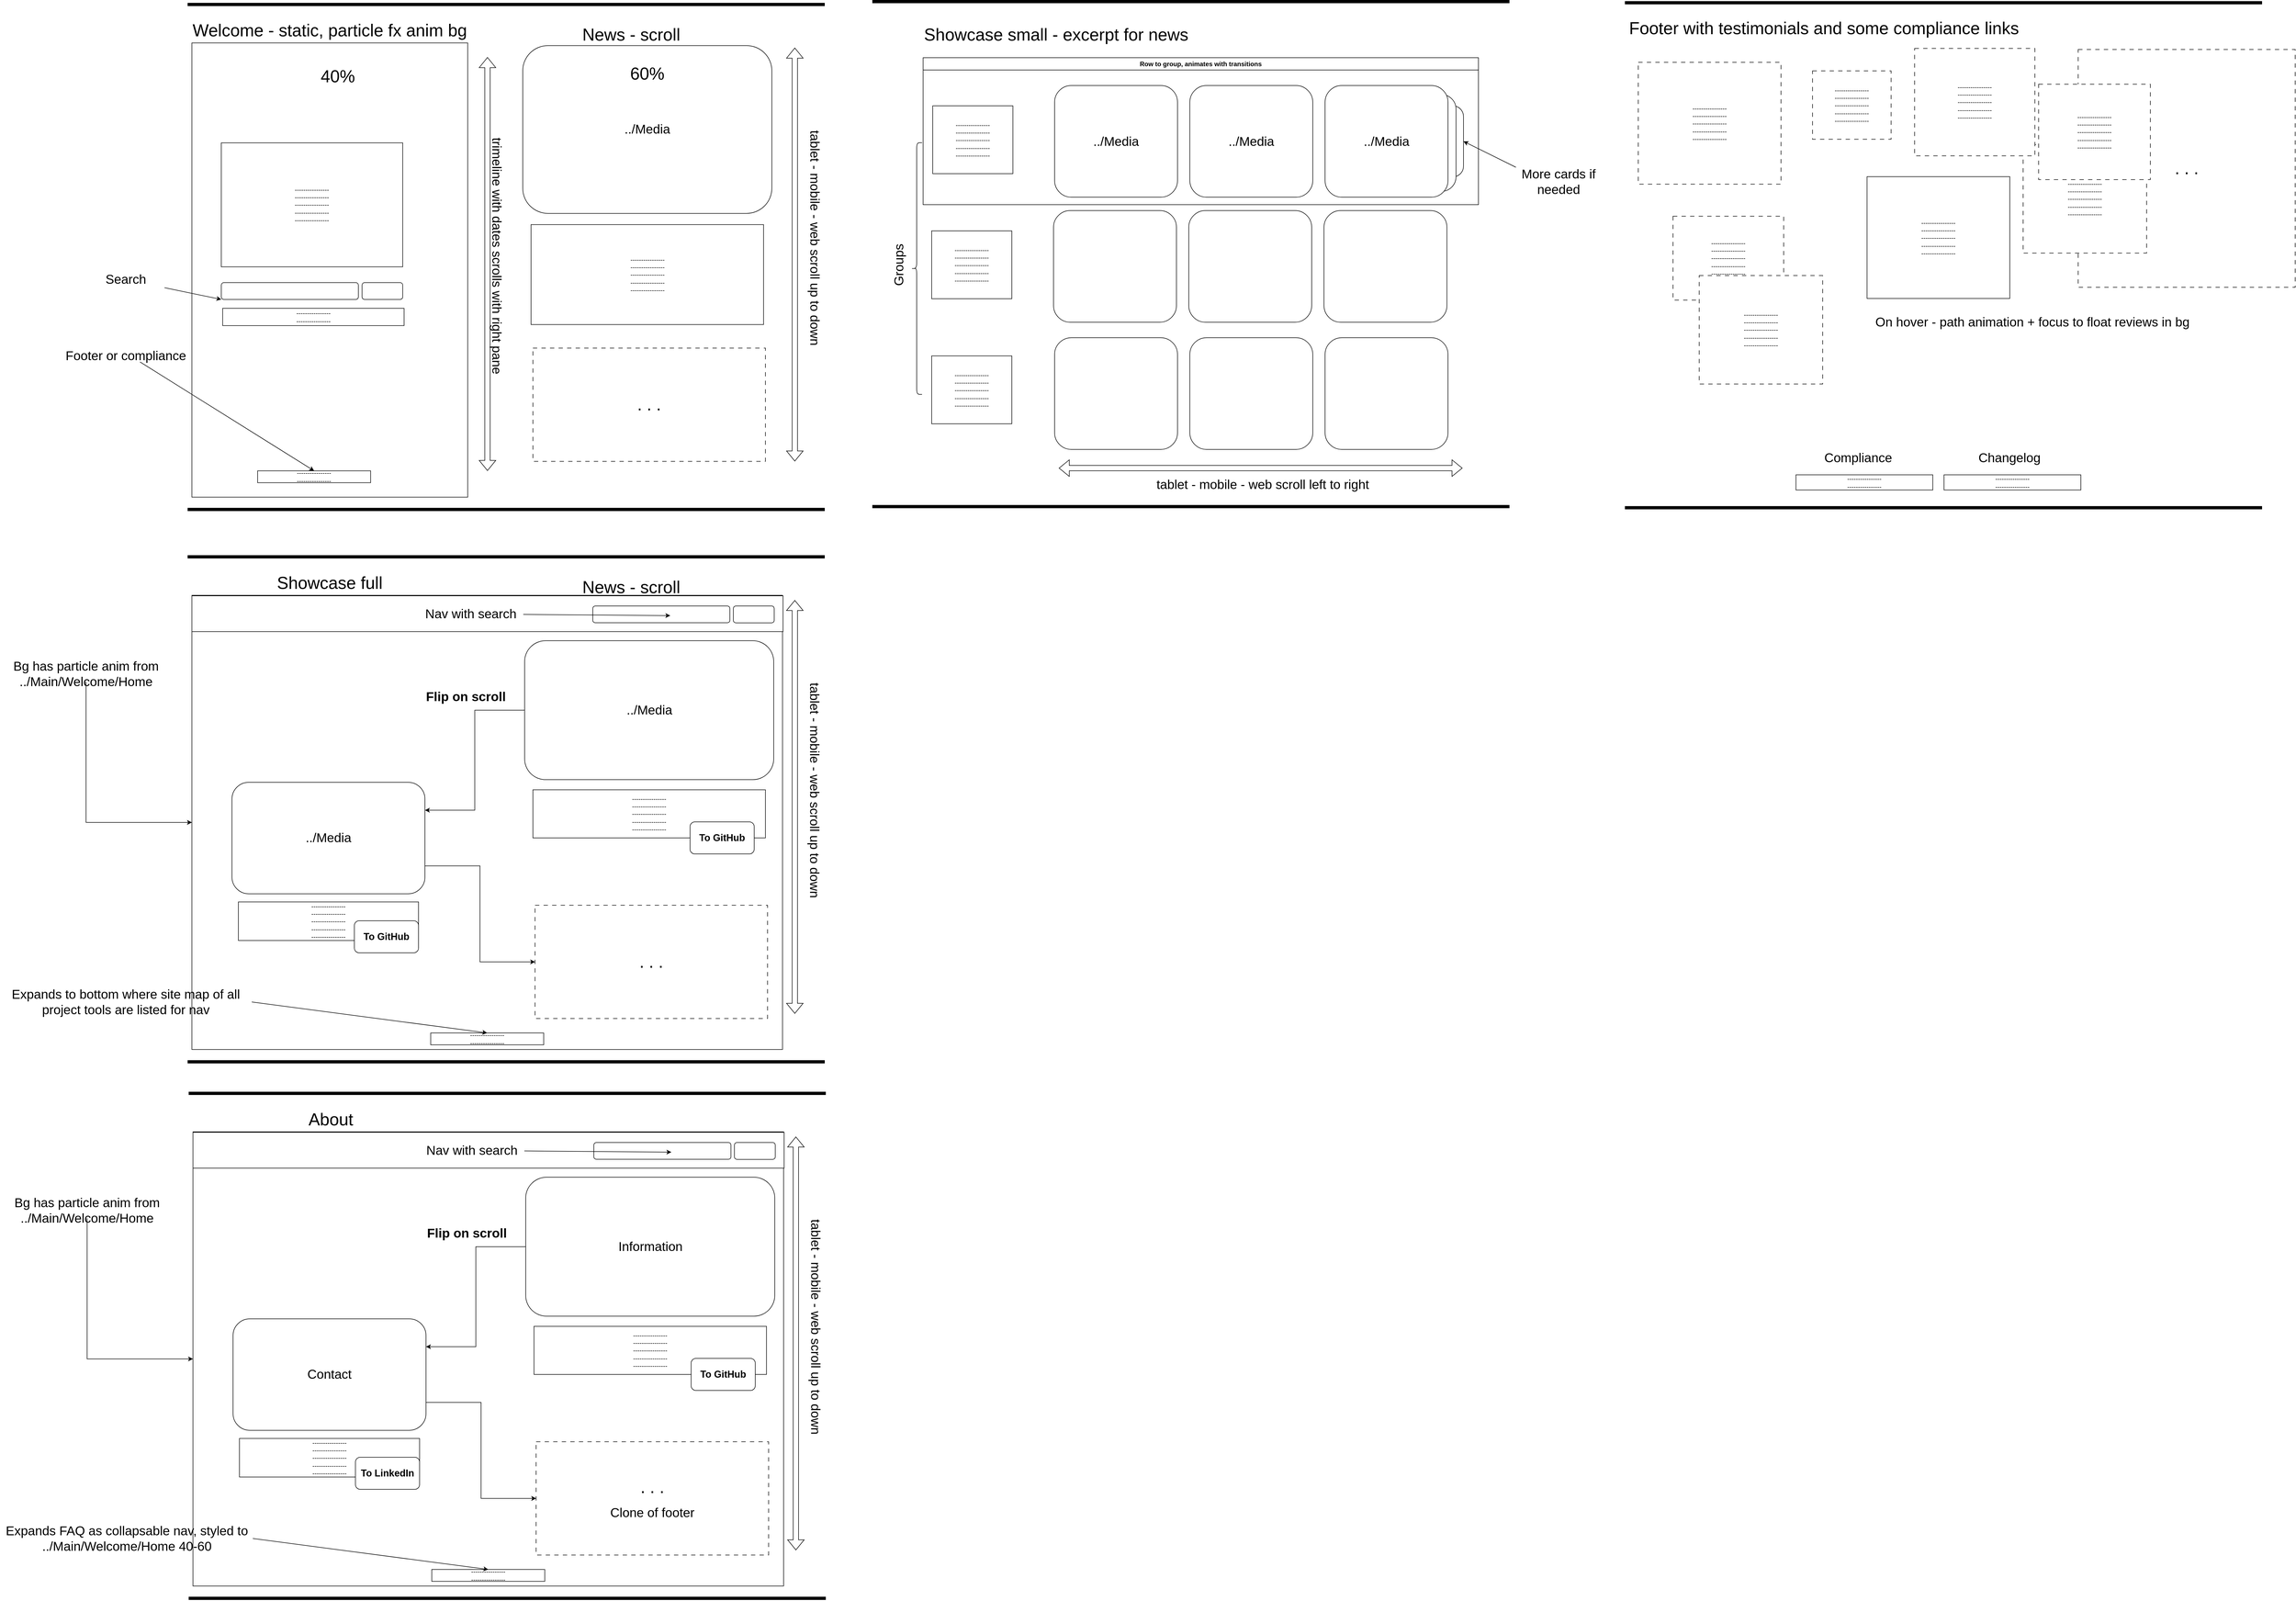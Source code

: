 <mxfile version="24.4.8" type="device">
  <diagram name="Page-1" id="AB7ytnFWy7Tndk48ED1Q">
    <mxGraphModel dx="4607" dy="1718" grid="0" gridSize="10" guides="1" tooltips="1" connect="1" arrows="1" fold="1" page="0" pageScale="1" pageWidth="850" pageHeight="1100" math="0" shadow="0">
      <root>
        <mxCell id="0" />
        <mxCell id="1" parent="0" />
        <mxCell id="gny5ICiVMJyNOd5RxvrQ-77" value="" style="rounded=0;whiteSpace=wrap;html=1;" vertex="1" parent="1">
          <mxGeometry x="-1472" y="-55.67" width="516" height="850" as="geometry" />
        </mxCell>
        <mxCell id="gny5ICiVMJyNOd5RxvrQ-26" value="" style="rounded=1;whiteSpace=wrap;html=1;" vertex="1" parent="1">
          <mxGeometry x="769" y="62" width="138" height="133" as="geometry" />
        </mxCell>
        <mxCell id="gny5ICiVMJyNOd5RxvrQ-1" value="&lt;div&gt;----------------&lt;/div&gt;&lt;div&gt;----------------&lt;/div&gt;&lt;div&gt;----------------&lt;/div&gt;&lt;div&gt;----------------&lt;/div&gt;&lt;div&gt;----------------&lt;/div&gt;" style="rounded=0;whiteSpace=wrap;html=1;" vertex="1" parent="1">
          <mxGeometry x="-86" y="62" width="150" height="127" as="geometry" />
        </mxCell>
        <mxCell id="gny5ICiVMJyNOd5RxvrQ-3" value="&lt;div&gt;----------------&lt;/div&gt;&lt;div&gt;----------------&lt;/div&gt;&lt;div&gt;----------------&lt;/div&gt;&lt;div&gt;----------------&lt;/div&gt;&lt;div&gt;----------------&lt;/div&gt;" style="rounded=0;whiteSpace=wrap;html=1;" vertex="1" parent="1">
          <mxGeometry x="-88" y="296" width="150" height="127" as="geometry" />
        </mxCell>
        <mxCell id="gny5ICiVMJyNOd5RxvrQ-4" value="&lt;div&gt;----------------&lt;/div&gt;&lt;div&gt;----------------&lt;/div&gt;&lt;div&gt;----------------&lt;/div&gt;&lt;div&gt;----------------&lt;/div&gt;&lt;div&gt;----------------&lt;/div&gt;" style="rounded=0;whiteSpace=wrap;html=1;" vertex="1" parent="1">
          <mxGeometry x="-88" y="530" width="150" height="127" as="geometry" />
        </mxCell>
        <mxCell id="gny5ICiVMJyNOd5RxvrQ-5" value="&lt;font style=&quot;font-size: 24px;&quot;&gt;../Media&lt;br&gt;&lt;/font&gt;" style="rounded=1;whiteSpace=wrap;html=1;" vertex="1" parent="1">
          <mxGeometry x="142" y="24" width="230" height="209" as="geometry" />
        </mxCell>
        <mxCell id="gny5ICiVMJyNOd5RxvrQ-6" value="&lt;font style=&quot;font-size: 24px;&quot;&gt;../Media&lt;br&gt;&lt;/font&gt;" style="rounded=1;whiteSpace=wrap;html=1;" vertex="1" parent="1">
          <mxGeometry x="395" y="24" width="230" height="209" as="geometry" />
        </mxCell>
        <mxCell id="gny5ICiVMJyNOd5RxvrQ-8" value="" style="rounded=1;whiteSpace=wrap;html=1;" vertex="1" parent="1">
          <mxGeometry x="140" y="258" width="230" height="209" as="geometry" />
        </mxCell>
        <mxCell id="gny5ICiVMJyNOd5RxvrQ-9" value="" style="rounded=1;whiteSpace=wrap;html=1;" vertex="1" parent="1">
          <mxGeometry x="393" y="258" width="230" height="209" as="geometry" />
        </mxCell>
        <mxCell id="gny5ICiVMJyNOd5RxvrQ-10" value="" style="rounded=1;whiteSpace=wrap;html=1;" vertex="1" parent="1">
          <mxGeometry x="646" y="258" width="230" height="209" as="geometry" />
        </mxCell>
        <mxCell id="gny5ICiVMJyNOd5RxvrQ-11" value="" style="rounded=1;whiteSpace=wrap;html=1;" vertex="1" parent="1">
          <mxGeometry x="142" y="496" width="230" height="209" as="geometry" />
        </mxCell>
        <mxCell id="gny5ICiVMJyNOd5RxvrQ-12" value="" style="rounded=1;whiteSpace=wrap;html=1;" vertex="1" parent="1">
          <mxGeometry x="395" y="496" width="230" height="209" as="geometry" />
        </mxCell>
        <mxCell id="gny5ICiVMJyNOd5RxvrQ-13" value="" style="rounded=1;whiteSpace=wrap;html=1;" vertex="1" parent="1">
          <mxGeometry x="648" y="496" width="230" height="209" as="geometry" />
        </mxCell>
        <mxCell id="gny5ICiVMJyNOd5RxvrQ-14" value="&lt;font style=&quot;font-size: 32px;&quot;&gt;Showcase small - excerpt for news&lt;br&gt;&lt;/font&gt;" style="text;html=1;align=center;verticalAlign=middle;whiteSpace=wrap;rounded=0;" vertex="1" parent="1">
          <mxGeometry x="-153" y="-86" width="596" height="30" as="geometry" />
        </mxCell>
        <mxCell id="gny5ICiVMJyNOd5RxvrQ-16" value="" style="shape=flexArrow;endArrow=classic;startArrow=classic;html=1;rounded=0;" edge="1" parent="1">
          <mxGeometry width="100" height="100" relative="1" as="geometry">
            <mxPoint x="150" y="740" as="sourcePoint" />
            <mxPoint x="905" y="740" as="targetPoint" />
          </mxGeometry>
        </mxCell>
        <mxCell id="gny5ICiVMJyNOd5RxvrQ-17" value="&lt;font style=&quot;font-size: 24px;&quot;&gt;Groups&lt;/font&gt;" style="text;html=1;align=center;verticalAlign=middle;whiteSpace=wrap;rounded=0;rotation=-90;" vertex="1" parent="1">
          <mxGeometry x="-385" y="344.5" width="471" height="30" as="geometry" />
        </mxCell>
        <mxCell id="gny5ICiVMJyNOd5RxvrQ-18" value="" style="shape=curlyBracket;whiteSpace=wrap;html=1;rounded=1;labelPosition=left;verticalLabelPosition=middle;align=right;verticalAlign=middle;" vertex="1" parent="1">
          <mxGeometry x="-126" y="131" width="20" height="471" as="geometry" />
        </mxCell>
        <mxCell id="gny5ICiVMJyNOd5RxvrQ-19" value="&lt;font style=&quot;font-size: 24px;&quot;&gt;tablet - mobile - web scroll left to right&lt;br&gt;&lt;/font&gt;" style="text;html=1;align=center;verticalAlign=middle;whiteSpace=wrap;rounded=0;rotation=0;" vertex="1" parent="1">
          <mxGeometry x="296" y="756" width="471" height="30" as="geometry" />
        </mxCell>
        <mxCell id="gny5ICiVMJyNOd5RxvrQ-20" value="Row to group, animates with transitions" style="swimlane;whiteSpace=wrap;html=1;" vertex="1" parent="1">
          <mxGeometry x="-104" y="-28" width="1039" height="275" as="geometry" />
        </mxCell>
        <mxCell id="gny5ICiVMJyNOd5RxvrQ-21" value="" style="endArrow=none;html=1;rounded=0;strokeWidth=6;" edge="1" parent="1">
          <mxGeometry width="50" height="50" relative="1" as="geometry">
            <mxPoint x="-199" y="812" as="sourcePoint" />
            <mxPoint x="993" y="812" as="targetPoint" />
          </mxGeometry>
        </mxCell>
        <mxCell id="gny5ICiVMJyNOd5RxvrQ-22" value="" style="endArrow=none;html=1;rounded=0;strokeWidth=6;" edge="1" parent="1">
          <mxGeometry width="50" height="50" relative="1" as="geometry">
            <mxPoint x="-199" y="-133" as="sourcePoint" />
            <mxPoint x="993" y="-133" as="targetPoint" />
          </mxGeometry>
        </mxCell>
        <mxCell id="gny5ICiVMJyNOd5RxvrQ-25" value="" style="rounded=1;whiteSpace=wrap;html=1;" vertex="1" parent="1">
          <mxGeometry x="709" y="41" width="184" height="181" as="geometry" />
        </mxCell>
        <mxCell id="gny5ICiVMJyNOd5RxvrQ-7" value="&lt;font style=&quot;font-size: 24px;&quot;&gt;../Media&lt;br&gt;&lt;/font&gt;" style="rounded=1;whiteSpace=wrap;html=1;" vertex="1" parent="1">
          <mxGeometry x="648" y="24" width="230" height="209" as="geometry" />
        </mxCell>
        <mxCell id="gny5ICiVMJyNOd5RxvrQ-27" value="" style="endArrow=classic;html=1;rounded=0;entryX=1;entryY=0.5;entryDx=0;entryDy=0;" edge="1" parent="1" target="gny5ICiVMJyNOd5RxvrQ-26">
          <mxGeometry width="50" height="50" relative="1" as="geometry">
            <mxPoint x="1005" y="177" as="sourcePoint" />
            <mxPoint x="704" y="285" as="targetPoint" />
          </mxGeometry>
        </mxCell>
        <mxCell id="gny5ICiVMJyNOd5RxvrQ-28" value="&lt;font style=&quot;font-size: 24px;&quot;&gt;More cards if needed&lt;br&gt;&lt;/font&gt;" style="text;html=1;align=center;verticalAlign=middle;whiteSpace=wrap;rounded=0;" vertex="1" parent="1">
          <mxGeometry x="991" y="189" width="188" height="30" as="geometry" />
        </mxCell>
        <mxCell id="gny5ICiVMJyNOd5RxvrQ-55" value="&lt;div&gt;----------------&lt;/div&gt;&lt;div&gt;----------------&lt;/div&gt;&lt;div&gt;----------------&lt;/div&gt;&lt;div&gt;----------------&lt;/div&gt;&lt;div&gt;----------------&lt;/div&gt;" style="rounded=0;whiteSpace=wrap;html=1;" vertex="1" parent="1">
          <mxGeometry x="-837.5" y="284.33" width="435" height="187" as="geometry" />
        </mxCell>
        <mxCell id="gny5ICiVMJyNOd5RxvrQ-57" value="&lt;font style=&quot;font-size: 24px;&quot;&gt;../Media&lt;br&gt;&lt;/font&gt;" style="rounded=1;whiteSpace=wrap;html=1;" vertex="1" parent="1">
          <mxGeometry x="-853" y="-50.67" width="466" height="314" as="geometry" />
        </mxCell>
        <mxCell id="gny5ICiVMJyNOd5RxvrQ-65" value="&lt;font style=&quot;font-size: 32px;&quot;&gt;Welcome - static, particle fx anim bg&lt;br&gt;&lt;/font&gt;" style="text;html=1;align=center;verticalAlign=middle;whiteSpace=wrap;rounded=0;" vertex="1" parent="1">
          <mxGeometry x="-1560" y="-93.67" width="692" height="30" as="geometry" />
        </mxCell>
        <mxCell id="gny5ICiVMJyNOd5RxvrQ-66" value="" style="shape=flexArrow;endArrow=classic;startArrow=classic;html=1;rounded=0;" edge="1" parent="1">
          <mxGeometry width="100" height="100" relative="1" as="geometry">
            <mxPoint x="-344" y="727.33" as="sourcePoint" />
            <mxPoint x="-344" y="-46.67" as="targetPoint" />
          </mxGeometry>
        </mxCell>
        <mxCell id="gny5ICiVMJyNOd5RxvrQ-69" value="&lt;font style=&quot;font-size: 24px;&quot;&gt;tablet - mobile - web scroll up to down&lt;br&gt;&lt;/font&gt;" style="text;html=1;align=center;verticalAlign=middle;whiteSpace=wrap;rounded=0;rotation=90;" vertex="1" parent="1">
          <mxGeometry x="-543" y="294.33" width="471" height="30" as="geometry" />
        </mxCell>
        <mxCell id="gny5ICiVMJyNOd5RxvrQ-71" value="" style="endArrow=none;html=1;rounded=0;strokeWidth=6;" edge="1" parent="1">
          <mxGeometry width="50" height="50" relative="1" as="geometry">
            <mxPoint x="-1480" y="817.33" as="sourcePoint" />
            <mxPoint x="-288" y="817.33" as="targetPoint" />
          </mxGeometry>
        </mxCell>
        <mxCell id="gny5ICiVMJyNOd5RxvrQ-72" value="" style="endArrow=none;html=1;rounded=0;strokeWidth=6;" edge="1" parent="1">
          <mxGeometry width="50" height="50" relative="1" as="geometry">
            <mxPoint x="-1480" y="-127.67" as="sourcePoint" />
            <mxPoint x="-288" y="-127.67" as="targetPoint" />
          </mxGeometry>
        </mxCell>
        <mxCell id="gny5ICiVMJyNOd5RxvrQ-82" value="" style="group" vertex="1" connectable="0" parent="1">
          <mxGeometry x="-1417" y="131.33" width="342" height="342" as="geometry" />
        </mxCell>
        <mxCell id="gny5ICiVMJyNOd5RxvrQ-56" value="&lt;div&gt;----------------&lt;/div&gt;&lt;div&gt;----------------&lt;/div&gt;&lt;div&gt;----------------&lt;/div&gt;&lt;div&gt;----------------&lt;/div&gt;&lt;div&gt;----------------&lt;/div&gt;" style="rounded=0;whiteSpace=wrap;html=1;" vertex="1" parent="gny5ICiVMJyNOd5RxvrQ-82">
          <mxGeometry width="339.435" height="232.005" as="geometry" />
        </mxCell>
        <mxCell id="gny5ICiVMJyNOd5RxvrQ-79" value="" style="rounded=1;whiteSpace=wrap;html=1;" vertex="1" parent="gny5ICiVMJyNOd5RxvrQ-82">
          <mxGeometry y="261.584" width="256.5" height="31.427" as="geometry" />
        </mxCell>
        <mxCell id="gny5ICiVMJyNOd5RxvrQ-80" value="" style="rounded=1;whiteSpace=wrap;html=1;" vertex="1" parent="gny5ICiVMJyNOd5RxvrQ-82">
          <mxGeometry x="263.34" y="261.584" width="76.095" height="31.427" as="geometry" />
        </mxCell>
        <mxCell id="gny5ICiVMJyNOd5RxvrQ-81" value="&lt;div&gt;----------------&lt;/div&gt;&lt;div&gt;----------------&lt;/div&gt;" style="rounded=0;whiteSpace=wrap;html=1;" vertex="1" parent="gny5ICiVMJyNOd5RxvrQ-82">
          <mxGeometry x="2.565" y="309.649" width="339.435" height="32.351" as="geometry" />
        </mxCell>
        <mxCell id="gny5ICiVMJyNOd5RxvrQ-83" value="&lt;div&gt;----------------&lt;/div&gt;&lt;div&gt;----------------&lt;/div&gt;" style="rounded=0;whiteSpace=wrap;html=1;" vertex="1" parent="1">
          <mxGeometry x="-1349.002" y="745.1" width="211.403" height="22.23" as="geometry" />
        </mxCell>
        <mxCell id="gny5ICiVMJyNOd5RxvrQ-85" value="" style="endArrow=classic;html=1;rounded=0;entryX=0.5;entryY=0;entryDx=0;entryDy=0;" edge="1" parent="1" target="gny5ICiVMJyNOd5RxvrQ-83">
          <mxGeometry width="50" height="50" relative="1" as="geometry">
            <mxPoint x="-1569" y="541.33" as="sourcePoint" />
            <mxPoint x="-1580" y="392.33" as="targetPoint" />
          </mxGeometry>
        </mxCell>
        <mxCell id="gny5ICiVMJyNOd5RxvrQ-86" value="&lt;font style=&quot;font-size: 24px;&quot;&gt;Footer or compliance&lt;br&gt;&lt;/font&gt;" style="text;html=1;align=center;verticalAlign=middle;whiteSpace=wrap;rounded=0;rotation=0;" vertex="1" parent="1">
          <mxGeometry x="-1831" y="515.33" width="471" height="30" as="geometry" />
        </mxCell>
        <mxCell id="gny5ICiVMJyNOd5RxvrQ-87" value="&lt;font style=&quot;font-size: 24px;&quot;&gt;Search&lt;/font&gt;" style="text;html=1;align=center;verticalAlign=middle;whiteSpace=wrap;rounded=0;rotation=0;" vertex="1" parent="1">
          <mxGeometry x="-1831" y="372.33" width="471" height="30" as="geometry" />
        </mxCell>
        <mxCell id="gny5ICiVMJyNOd5RxvrQ-88" value="&lt;font style=&quot;font-size: 32px;&quot;&gt;News - scroll&lt;/font&gt;" style="text;html=1;align=center;verticalAlign=middle;whiteSpace=wrap;rounded=0;" vertex="1" parent="1">
          <mxGeometry x="-948" y="-85.67" width="596" height="30" as="geometry" />
        </mxCell>
        <mxCell id="gny5ICiVMJyNOd5RxvrQ-90" value="&lt;font style=&quot;font-size: 32px;&quot;&gt;40%&lt;/font&gt;" style="text;html=1;align=center;verticalAlign=middle;whiteSpace=wrap;rounded=0;" vertex="1" parent="1">
          <mxGeometry x="-1545" y="-7.67" width="692" height="30" as="geometry" />
        </mxCell>
        <mxCell id="gny5ICiVMJyNOd5RxvrQ-91" value="&lt;font style=&quot;font-size: 32px;&quot;&gt;60%&lt;br&gt;&lt;/font&gt;" style="text;html=1;align=center;verticalAlign=middle;whiteSpace=wrap;rounded=0;" vertex="1" parent="1">
          <mxGeometry x="-966" y="-12.67" width="692" height="30" as="geometry" />
        </mxCell>
        <mxCell id="gny5ICiVMJyNOd5RxvrQ-92" value="" style="shape=flexArrow;endArrow=classic;startArrow=classic;html=1;rounded=0;" edge="1" parent="1">
          <mxGeometry width="100" height="100" relative="1" as="geometry">
            <mxPoint x="-919" y="745.1" as="sourcePoint" />
            <mxPoint x="-919" y="-28.9" as="targetPoint" />
          </mxGeometry>
        </mxCell>
        <mxCell id="gny5ICiVMJyNOd5RxvrQ-94" value="&lt;font style=&quot;font-size: 24px;&quot;&gt;trimeline with dates scrolls with right pane&lt;br&gt;&lt;/font&gt;" style="text;html=1;align=center;verticalAlign=middle;whiteSpace=wrap;rounded=0;rotation=90;" vertex="1" parent="1">
          <mxGeometry x="-1137.6" y="328.33" width="471" height="30" as="geometry" />
        </mxCell>
        <mxCell id="gny5ICiVMJyNOd5RxvrQ-95" value="&lt;font style=&quot;font-size: 32px;&quot;&gt;. . .&lt;br&gt;&lt;/font&gt;" style="rounded=0;whiteSpace=wrap;html=1;dashed=1;dashPattern=8 8;" vertex="1" parent="1">
          <mxGeometry x="-834" y="515.33" width="435" height="212" as="geometry" />
        </mxCell>
        <mxCell id="gny5ICiVMJyNOd5RxvrQ-96" value="" style="endArrow=classic;html=1;rounded=0;entryX=0;entryY=1;entryDx=0;entryDy=0;" edge="1" parent="1" source="gny5ICiVMJyNOd5RxvrQ-87" target="gny5ICiVMJyNOd5RxvrQ-79">
          <mxGeometry width="50" height="50" relative="1" as="geometry">
            <mxPoint x="-431" y="381.33" as="sourcePoint" />
            <mxPoint x="-381" y="331.33" as="targetPoint" />
          </mxGeometry>
        </mxCell>
        <mxCell id="gny5ICiVMJyNOd5RxvrQ-100" value="&lt;font style=&quot;font-size: 32px;&quot;&gt;Footer with testimonials and some compliance links&lt;font style=&quot;font-size: 32px;&quot;&gt;&lt;br&gt;&lt;/font&gt;&lt;/font&gt;" style="text;html=1;align=center;verticalAlign=middle;whiteSpace=wrap;rounded=0;" vertex="1" parent="1">
          <mxGeometry x="1191" y="-98.43" width="781" height="30" as="geometry" />
        </mxCell>
        <mxCell id="gny5ICiVMJyNOd5RxvrQ-103" value="" style="endArrow=none;html=1;rounded=0;strokeWidth=6;" edge="1" parent="1">
          <mxGeometry width="50" height="50" relative="1" as="geometry">
            <mxPoint x="1209" y="814.16" as="sourcePoint" />
            <mxPoint x="2401" y="814.16" as="targetPoint" />
          </mxGeometry>
        </mxCell>
        <mxCell id="gny5ICiVMJyNOd5RxvrQ-104" value="" style="endArrow=none;html=1;rounded=0;strokeWidth=6;" edge="1" parent="1">
          <mxGeometry width="50" height="50" relative="1" as="geometry">
            <mxPoint x="1209" y="-130.84" as="sourcePoint" />
            <mxPoint x="2401" y="-130.84" as="targetPoint" />
          </mxGeometry>
        </mxCell>
        <mxCell id="gny5ICiVMJyNOd5RxvrQ-117" value="&lt;font style=&quot;font-size: 32px;&quot;&gt;. . .&lt;br&gt;&lt;/font&gt;" style="rounded=0;whiteSpace=wrap;html=1;dashed=1;dashPattern=8 8;" vertex="1" parent="1">
          <mxGeometry x="2057" y="-43.43" width="406" height="445" as="geometry" />
        </mxCell>
        <mxCell id="gny5ICiVMJyNOd5RxvrQ-106" value="&lt;div&gt;----------------&lt;/div&gt;&lt;div&gt;----------------&lt;/div&gt;&lt;div&gt;----------------&lt;/div&gt;&lt;div&gt;----------------&lt;/div&gt;&lt;div&gt;----------------&lt;/div&gt;" style="rounded=0;whiteSpace=wrap;html=1;dashed=1;dashPattern=8 8;" vertex="1" parent="1">
          <mxGeometry x="1234" y="-19.43" width="267" height="228" as="geometry" />
        </mxCell>
        <mxCell id="gny5ICiVMJyNOd5RxvrQ-120" value="&lt;div&gt;----------------&lt;/div&gt;&lt;div&gt;----------------&lt;/div&gt;&lt;div&gt;----------------&lt;/div&gt;&lt;div&gt;----------------&lt;/div&gt;&lt;div&gt;----------------&lt;/div&gt;" style="rounded=0;whiteSpace=wrap;html=1;" vertex="1" parent="1">
          <mxGeometry x="1662" y="194.57" width="267" height="228" as="geometry" />
        </mxCell>
        <mxCell id="gny5ICiVMJyNOd5RxvrQ-121" value="&lt;div&gt;----------------&lt;/div&gt;&lt;div&gt;----------------&lt;/div&gt;&lt;div&gt;----------------&lt;/div&gt;&lt;div&gt;----------------&lt;/div&gt;&lt;div&gt;----------------&lt;/div&gt;" style="rounded=0;whiteSpace=wrap;html=1;dashed=1;dashPattern=8 8;" vertex="1" parent="1">
          <mxGeometry x="1299" y="268.57" width="207" height="157" as="geometry" />
        </mxCell>
        <mxCell id="gny5ICiVMJyNOd5RxvrQ-122" value="&lt;div&gt;----------------&lt;/div&gt;&lt;div&gt;----------------&lt;/div&gt;&lt;div&gt;----------------&lt;/div&gt;&lt;div&gt;----------------&lt;/div&gt;&lt;div&gt;----------------&lt;/div&gt;" style="rounded=0;whiteSpace=wrap;html=1;dashed=1;dashPattern=8 8;" vertex="1" parent="1">
          <mxGeometry x="1560" y="-3.43" width="147" height="128" as="geometry" />
        </mxCell>
        <mxCell id="gny5ICiVMJyNOd5RxvrQ-124" value="&lt;div&gt;----------------&lt;/div&gt;&lt;div&gt;----------------&lt;/div&gt;&lt;div&gt;----------------&lt;/div&gt;&lt;div&gt;----------------&lt;/div&gt;&lt;div&gt;----------------&lt;/div&gt;" style="rounded=0;whiteSpace=wrap;html=1;dashed=1;dashPattern=8 8;" vertex="1" parent="1">
          <mxGeometry x="1954" y="134.57" width="231" height="203" as="geometry" />
        </mxCell>
        <mxCell id="gny5ICiVMJyNOd5RxvrQ-123" value="&lt;div&gt;----------------&lt;/div&gt;&lt;div&gt;----------------&lt;/div&gt;&lt;div&gt;----------------&lt;/div&gt;&lt;div&gt;----------------&lt;/div&gt;&lt;div&gt;----------------&lt;/div&gt;" style="rounded=0;whiteSpace=wrap;html=1;dashed=1;dashPattern=8 8;" vertex="1" parent="1">
          <mxGeometry x="1983" y="21.57" width="209" height="178.5" as="geometry" />
        </mxCell>
        <mxCell id="gny5ICiVMJyNOd5RxvrQ-125" value="&lt;div&gt;----------------&lt;/div&gt;&lt;div&gt;----------------&lt;/div&gt;&lt;div&gt;----------------&lt;/div&gt;&lt;div&gt;----------------&lt;/div&gt;&lt;div&gt;----------------&lt;/div&gt;" style="rounded=0;whiteSpace=wrap;html=1;dashed=1;dashPattern=8 8;" vertex="1" parent="1">
          <mxGeometry x="1348" y="379.57" width="231" height="203" as="geometry" />
        </mxCell>
        <mxCell id="gny5ICiVMJyNOd5RxvrQ-126" value="&lt;div&gt;----------------&lt;/div&gt;&lt;div&gt;----------------&lt;/div&gt;&lt;div&gt;----------------&lt;/div&gt;&lt;div&gt;----------------&lt;/div&gt;&lt;div&gt;----------------&lt;/div&gt;" style="rounded=0;whiteSpace=wrap;html=1;dashed=1;dashPattern=8 8;" vertex="1" parent="1">
          <mxGeometry x="1751" y="-45.43" width="225" height="201" as="geometry" />
        </mxCell>
        <mxCell id="gny5ICiVMJyNOd5RxvrQ-127" value="" style="shape=image;html=1;verticalAlign=top;verticalLabelPosition=bottom;labelBackgroundColor=#ffffff;imageAspect=0;aspect=fixed;image=https://cdn2.iconfinder.com/data/icons/boxicons-solid-vol-2/24/bxs-pointer-128.png" vertex="1" parent="1">
          <mxGeometry x="1885" y="375.57" width="71.5" height="71.5" as="geometry" />
        </mxCell>
        <mxCell id="gny5ICiVMJyNOd5RxvrQ-128" value="&lt;font style=&quot;font-size: 24px;&quot;&gt;On hover - path animation + focus to float reviews in bg&lt;br&gt;&lt;/font&gt;" style="text;html=1;align=center;verticalAlign=middle;whiteSpace=wrap;rounded=0;" vertex="1" parent="1">
          <mxGeometry x="1581" y="451.57" width="781" height="30" as="geometry" />
        </mxCell>
        <mxCell id="gny5ICiVMJyNOd5RxvrQ-109" value="&lt;div&gt;----------------&lt;/div&gt;&lt;div&gt;----------------&lt;/div&gt;" style="rounded=0;whiteSpace=wrap;html=1;" vertex="1" parent="1">
          <mxGeometry x="1529.01" y="752.57" width="255.99" height="28.35" as="geometry" />
        </mxCell>
        <mxCell id="gny5ICiVMJyNOd5RxvrQ-129" value="&lt;div&gt;----------------&lt;/div&gt;&lt;div&gt;----------------&lt;/div&gt;" style="rounded=0;whiteSpace=wrap;html=1;" vertex="1" parent="1">
          <mxGeometry x="1806.01" y="752.57" width="255.99" height="28.35" as="geometry" />
        </mxCell>
        <mxCell id="gny5ICiVMJyNOd5RxvrQ-130" value="&lt;font style=&quot;font-size: 24px;&quot;&gt;Compliance&lt;/font&gt;" style="text;html=1;align=center;verticalAlign=middle;whiteSpace=wrap;rounded=0;" vertex="1" parent="1">
          <mxGeometry x="1485.01" y="705.57" width="321" height="30" as="geometry" />
        </mxCell>
        <mxCell id="gny5ICiVMJyNOd5RxvrQ-131" value="&lt;font style=&quot;font-size: 24px;&quot;&gt;Changelog&lt;br&gt;&lt;/font&gt;" style="text;html=1;align=center;verticalAlign=middle;whiteSpace=wrap;rounded=0;" vertex="1" parent="1">
          <mxGeometry x="1768" y="705.57" width="321" height="30" as="geometry" />
        </mxCell>
        <mxCell id="gny5ICiVMJyNOd5RxvrQ-133" value="" style="rounded=0;whiteSpace=wrap;html=1;" vertex="1" parent="1">
          <mxGeometry x="-1472" y="978" width="1105" height="850" as="geometry" />
        </mxCell>
        <mxCell id="gny5ICiVMJyNOd5RxvrQ-134" value="&lt;div&gt;----------------&lt;/div&gt;&lt;div&gt;----------------&lt;/div&gt;&lt;div&gt;----------------&lt;/div&gt;&lt;div&gt;----------------&lt;/div&gt;&lt;div&gt;----------------&lt;/div&gt;" style="rounded=0;whiteSpace=wrap;html=1;" vertex="1" parent="1">
          <mxGeometry x="-834" y="1342" width="435" height="90" as="geometry" />
        </mxCell>
        <mxCell id="gny5ICiVMJyNOd5RxvrQ-164" style="edgeStyle=orthogonalEdgeStyle;rounded=0;orthogonalLoop=1;jettySize=auto;html=1;exitX=0;exitY=0.5;exitDx=0;exitDy=0;entryX=1;entryY=0.25;entryDx=0;entryDy=0;" edge="1" parent="1" source="gny5ICiVMJyNOd5RxvrQ-135" target="gny5ICiVMJyNOd5RxvrQ-161">
          <mxGeometry relative="1" as="geometry" />
        </mxCell>
        <mxCell id="gny5ICiVMJyNOd5RxvrQ-135" value="&lt;font style=&quot;font-size: 24px;&quot;&gt;../Media&lt;br&gt;&lt;/font&gt;" style="rounded=1;whiteSpace=wrap;html=1;" vertex="1" parent="1">
          <mxGeometry x="-849.5" y="1063" width="466" height="260" as="geometry" />
        </mxCell>
        <mxCell id="gny5ICiVMJyNOd5RxvrQ-136" value="&lt;font style=&quot;font-size: 32px;&quot;&gt;Showcase full&lt;br&gt;&lt;/font&gt;" style="text;html=1;align=center;verticalAlign=middle;whiteSpace=wrap;rounded=0;" vertex="1" parent="1">
          <mxGeometry x="-1560" y="940.0" width="692" height="30" as="geometry" />
        </mxCell>
        <mxCell id="gny5ICiVMJyNOd5RxvrQ-137" value="" style="shape=flexArrow;endArrow=classic;startArrow=classic;html=1;rounded=0;" edge="1" parent="1">
          <mxGeometry width="100" height="100" relative="1" as="geometry">
            <mxPoint x="-344" y="1761" as="sourcePoint" />
            <mxPoint x="-344" y="987" as="targetPoint" />
          </mxGeometry>
        </mxCell>
        <mxCell id="gny5ICiVMJyNOd5RxvrQ-138" value="&lt;font style=&quot;font-size: 24px;&quot;&gt;tablet - mobile - web scroll up to down&lt;br&gt;&lt;/font&gt;" style="text;html=1;align=center;verticalAlign=middle;whiteSpace=wrap;rounded=0;rotation=90;" vertex="1" parent="1">
          <mxGeometry x="-543" y="1328.0" width="471" height="30" as="geometry" />
        </mxCell>
        <mxCell id="gny5ICiVMJyNOd5RxvrQ-139" value="" style="endArrow=none;html=1;rounded=0;strokeWidth=6;" edge="1" parent="1">
          <mxGeometry width="50" height="50" relative="1" as="geometry">
            <mxPoint x="-1480" y="1851.0" as="sourcePoint" />
            <mxPoint x="-288" y="1851.0" as="targetPoint" />
          </mxGeometry>
        </mxCell>
        <mxCell id="gny5ICiVMJyNOd5RxvrQ-140" value="" style="endArrow=none;html=1;rounded=0;strokeWidth=6;" edge="1" parent="1">
          <mxGeometry width="50" height="50" relative="1" as="geometry">
            <mxPoint x="-1480" y="906.0" as="sourcePoint" />
            <mxPoint x="-288" y="906.0" as="targetPoint" />
          </mxGeometry>
        </mxCell>
        <mxCell id="gny5ICiVMJyNOd5RxvrQ-141" value="" style="group" vertex="1" connectable="0" parent="1">
          <mxGeometry x="-1437" y="738" width="1071" height="342" as="geometry" />
        </mxCell>
        <mxCell id="gny5ICiVMJyNOd5RxvrQ-158" value="" style="rounded=0;whiteSpace=wrap;html=1;" vertex="1" parent="gny5ICiVMJyNOd5RxvrQ-141">
          <mxGeometry x="-35" y="241" width="1106" height="67" as="geometry" />
        </mxCell>
        <mxCell id="gny5ICiVMJyNOd5RxvrQ-159" value="" style="group" vertex="1" connectable="0" parent="gny5ICiVMJyNOd5RxvrQ-141">
          <mxGeometry x="715" y="260" width="339.43" height="31.57" as="geometry" />
        </mxCell>
        <mxCell id="gny5ICiVMJyNOd5RxvrQ-143" value="" style="rounded=1;whiteSpace=wrap;html=1;" vertex="1" parent="gny5ICiVMJyNOd5RxvrQ-159">
          <mxGeometry y="0.004" width="256.5" height="31.427" as="geometry" />
        </mxCell>
        <mxCell id="gny5ICiVMJyNOd5RxvrQ-144" value="" style="rounded=1;whiteSpace=wrap;html=1;" vertex="1" parent="gny5ICiVMJyNOd5RxvrQ-159">
          <mxGeometry x="263" width="76.43" height="31.57" as="geometry" />
        </mxCell>
        <mxCell id="gny5ICiVMJyNOd5RxvrQ-149" value="&lt;font style=&quot;font-size: 24px;&quot;&gt;Nav with search&lt;br&gt;&lt;/font&gt;" style="text;html=1;align=center;verticalAlign=middle;whiteSpace=wrap;rounded=0;rotation=0;" vertex="1" parent="gny5ICiVMJyNOd5RxvrQ-141">
          <mxGeometry x="389" y="260.0" width="196" height="30" as="geometry" />
        </mxCell>
        <mxCell id="gny5ICiVMJyNOd5RxvrQ-156" value="" style="endArrow=classic;html=1;rounded=0;entryX=0;entryY=0.75;entryDx=0;entryDy=0;" edge="1" parent="gny5ICiVMJyNOd5RxvrQ-141" source="gny5ICiVMJyNOd5RxvrQ-149">
          <mxGeometry width="50" height="50" relative="1" as="geometry">
            <mxPoint x="1789" y="269.0" as="sourcePoint" />
            <mxPoint x="860.0" y="278.004" as="targetPoint" />
          </mxGeometry>
        </mxCell>
        <mxCell id="gny5ICiVMJyNOd5RxvrQ-146" value="&lt;div&gt;----------------&lt;/div&gt;&lt;div&gt;----------------&lt;/div&gt;" style="rounded=0;whiteSpace=wrap;html=1;" vertex="1" parent="1">
          <mxGeometry x="-1025.202" y="1797.0" width="211.403" height="22.23" as="geometry" />
        </mxCell>
        <mxCell id="gny5ICiVMJyNOd5RxvrQ-147" value="" style="endArrow=classic;html=1;rounded=0;entryX=0.5;entryY=0;entryDx=0;entryDy=0;exitX=1;exitY=0.5;exitDx=0;exitDy=0;" edge="1" parent="1" target="gny5ICiVMJyNOd5RxvrQ-146" source="gny5ICiVMJyNOd5RxvrQ-148">
          <mxGeometry width="50" height="50" relative="1" as="geometry">
            <mxPoint x="-1569" y="1575" as="sourcePoint" />
            <mxPoint x="-1580" y="1426" as="targetPoint" />
          </mxGeometry>
        </mxCell>
        <mxCell id="gny5ICiVMJyNOd5RxvrQ-148" value="&lt;font style=&quot;font-size: 24px;&quot;&gt;Expands to bottom where site map of all project tools are listed for nav&lt;br&gt;&lt;/font&gt;" style="text;html=1;align=center;verticalAlign=middle;whiteSpace=wrap;rounded=0;rotation=0;" vertex="1" parent="1">
          <mxGeometry x="-1831" y="1724" width="471" height="30" as="geometry" />
        </mxCell>
        <mxCell id="gny5ICiVMJyNOd5RxvrQ-150" value="&lt;font style=&quot;font-size: 32px;&quot;&gt;News - scroll&lt;/font&gt;" style="text;html=1;align=center;verticalAlign=middle;whiteSpace=wrap;rounded=0;" vertex="1" parent="1">
          <mxGeometry x="-948" y="948" width="596" height="30" as="geometry" />
        </mxCell>
        <mxCell id="gny5ICiVMJyNOd5RxvrQ-155" value="&lt;font style=&quot;font-size: 32px;&quot;&gt;. . .&lt;br&gt;&lt;/font&gt;" style="rounded=0;whiteSpace=wrap;html=1;dashed=1;dashPattern=8 8;" vertex="1" parent="1">
          <mxGeometry x="-830" y="1558" width="435" height="212" as="geometry" />
        </mxCell>
        <mxCell id="gny5ICiVMJyNOd5RxvrQ-162" value="" style="group" vertex="1" connectable="0" parent="1">
          <mxGeometry x="-1397" y="1328" width="361" height="319" as="geometry" />
        </mxCell>
        <mxCell id="gny5ICiVMJyNOd5RxvrQ-160" value="&lt;div&gt;----------------&lt;/div&gt;&lt;div&gt;----------------&lt;/div&gt;&lt;div&gt;----------------&lt;/div&gt;&lt;div&gt;----------------&lt;/div&gt;&lt;div&gt;----------------&lt;/div&gt;" style="rounded=0;whiteSpace=wrap;html=1;" vertex="1" parent="gny5ICiVMJyNOd5RxvrQ-162">
          <mxGeometry x="12.008" y="223.805" width="336.985" height="72.195" as="geometry" />
        </mxCell>
        <mxCell id="gny5ICiVMJyNOd5RxvrQ-161" value="&lt;font style=&quot;font-size: 24px;&quot;&gt;../Media&lt;br&gt;&lt;/font&gt;" style="rounded=1;whiteSpace=wrap;html=1;" vertex="1" parent="gny5ICiVMJyNOd5RxvrQ-162">
          <mxGeometry width="361" height="208.564" as="geometry" />
        </mxCell>
        <mxCell id="gny5ICiVMJyNOd5RxvrQ-171" value="&lt;b style=&quot;font-size: 18px;&quot;&gt;To GitHub&lt;br&gt;&lt;/b&gt;" style="rounded=1;whiteSpace=wrap;html=1;" vertex="1" parent="gny5ICiVMJyNOd5RxvrQ-162">
          <mxGeometry x="228.99" y="259" width="120" height="60" as="geometry" />
        </mxCell>
        <mxCell id="gny5ICiVMJyNOd5RxvrQ-165" style="edgeStyle=orthogonalEdgeStyle;rounded=0;orthogonalLoop=1;jettySize=auto;html=1;exitX=1;exitY=0.75;exitDx=0;exitDy=0;entryX=0;entryY=0.5;entryDx=0;entryDy=0;" edge="1" parent="1" source="gny5ICiVMJyNOd5RxvrQ-161" target="gny5ICiVMJyNOd5RxvrQ-155">
          <mxGeometry relative="1" as="geometry" />
        </mxCell>
        <mxCell id="gny5ICiVMJyNOd5RxvrQ-166" value="&lt;h1 style=&quot;margin-top: 0px;&quot;&gt;Flip on scroll&lt;br&gt;&lt;/h1&gt;" style="text;html=1;whiteSpace=wrap;overflow=hidden;rounded=0;" vertex="1" parent="1">
          <mxGeometry x="-1036" y="1147" width="173" height="40" as="geometry" />
        </mxCell>
        <mxCell id="gny5ICiVMJyNOd5RxvrQ-169" style="edgeStyle=orthogonalEdgeStyle;rounded=0;orthogonalLoop=1;jettySize=auto;html=1;exitX=0.5;exitY=1;exitDx=0;exitDy=0;" edge="1" parent="1" source="gny5ICiVMJyNOd5RxvrQ-168" target="gny5ICiVMJyNOd5RxvrQ-133">
          <mxGeometry relative="1" as="geometry" />
        </mxCell>
        <mxCell id="gny5ICiVMJyNOd5RxvrQ-168" value="&lt;font style=&quot;font-size: 24px;&quot;&gt;Bg has particle anim from ../Main/Welcome/Home&lt;br&gt;&lt;/font&gt;" style="text;html=1;align=center;verticalAlign=middle;whiteSpace=wrap;rounded=0;rotation=0;" vertex="1" parent="1">
          <mxGeometry x="-1814" y="1110" width="288" height="30" as="geometry" />
        </mxCell>
        <mxCell id="gny5ICiVMJyNOd5RxvrQ-170" value="&lt;b style=&quot;font-size: 18px;&quot;&gt;To GitHub&lt;br&gt;&lt;/b&gt;" style="rounded=1;whiteSpace=wrap;html=1;" vertex="1" parent="1">
          <mxGeometry x="-540" y="1402" width="120" height="60" as="geometry" />
        </mxCell>
        <mxCell id="gny5ICiVMJyNOd5RxvrQ-172" value="" style="rounded=0;whiteSpace=wrap;html=1;" vertex="1" parent="1">
          <mxGeometry x="-1470" y="1982" width="1105" height="850" as="geometry" />
        </mxCell>
        <mxCell id="gny5ICiVMJyNOd5RxvrQ-173" value="&lt;div&gt;----------------&lt;/div&gt;&lt;div&gt;----------------&lt;/div&gt;&lt;div&gt;----------------&lt;/div&gt;&lt;div&gt;----------------&lt;/div&gt;&lt;div&gt;----------------&lt;/div&gt;" style="rounded=0;whiteSpace=wrap;html=1;" vertex="1" parent="1">
          <mxGeometry x="-832" y="2346" width="435" height="90" as="geometry" />
        </mxCell>
        <mxCell id="gny5ICiVMJyNOd5RxvrQ-174" style="edgeStyle=orthogonalEdgeStyle;rounded=0;orthogonalLoop=1;jettySize=auto;html=1;exitX=0;exitY=0.5;exitDx=0;exitDy=0;entryX=1;entryY=0.25;entryDx=0;entryDy=0;" edge="1" parent="1" source="gny5ICiVMJyNOd5RxvrQ-175" target="gny5ICiVMJyNOd5RxvrQ-194">
          <mxGeometry relative="1" as="geometry" />
        </mxCell>
        <mxCell id="gny5ICiVMJyNOd5RxvrQ-175" value="&lt;font style=&quot;font-size: 24px;&quot;&gt;Information&lt;/font&gt;" style="rounded=1;whiteSpace=wrap;html=1;" vertex="1" parent="1">
          <mxGeometry x="-847.5" y="2067" width="466" height="260" as="geometry" />
        </mxCell>
        <mxCell id="gny5ICiVMJyNOd5RxvrQ-176" value="&lt;font style=&quot;font-size: 32px;&quot;&gt;About&lt;/font&gt;" style="text;html=1;align=center;verticalAlign=middle;whiteSpace=wrap;rounded=0;" vertex="1" parent="1">
          <mxGeometry x="-1558" y="1944" width="692" height="30" as="geometry" />
        </mxCell>
        <mxCell id="gny5ICiVMJyNOd5RxvrQ-177" value="" style="shape=flexArrow;endArrow=classic;startArrow=classic;html=1;rounded=0;" edge="1" parent="1">
          <mxGeometry width="100" height="100" relative="1" as="geometry">
            <mxPoint x="-342" y="2765" as="sourcePoint" />
            <mxPoint x="-342" y="1991" as="targetPoint" />
          </mxGeometry>
        </mxCell>
        <mxCell id="gny5ICiVMJyNOd5RxvrQ-178" value="&lt;font style=&quot;font-size: 24px;&quot;&gt;tablet - mobile - web scroll up to down&lt;br&gt;&lt;/font&gt;" style="text;html=1;align=center;verticalAlign=middle;whiteSpace=wrap;rounded=0;rotation=90;" vertex="1" parent="1">
          <mxGeometry x="-541" y="2332" width="471" height="30" as="geometry" />
        </mxCell>
        <mxCell id="gny5ICiVMJyNOd5RxvrQ-179" value="" style="endArrow=none;html=1;rounded=0;strokeWidth=6;" edge="1" parent="1">
          <mxGeometry width="50" height="50" relative="1" as="geometry">
            <mxPoint x="-1478" y="2855" as="sourcePoint" />
            <mxPoint x="-286" y="2855" as="targetPoint" />
          </mxGeometry>
        </mxCell>
        <mxCell id="gny5ICiVMJyNOd5RxvrQ-180" value="" style="endArrow=none;html=1;rounded=0;strokeWidth=6;" edge="1" parent="1">
          <mxGeometry width="50" height="50" relative="1" as="geometry">
            <mxPoint x="-1478" y="1910" as="sourcePoint" />
            <mxPoint x="-286" y="1910" as="targetPoint" />
          </mxGeometry>
        </mxCell>
        <mxCell id="gny5ICiVMJyNOd5RxvrQ-181" value="" style="rounded=0;whiteSpace=wrap;html=1;" vertex="1" parent="1">
          <mxGeometry x="-1470" y="1983" width="1106" height="67" as="geometry" />
        </mxCell>
        <mxCell id="gny5ICiVMJyNOd5RxvrQ-182" value="" style="group" vertex="1" connectable="0" parent="1">
          <mxGeometry x="-720" y="2002" width="339.43" height="31.57" as="geometry" />
        </mxCell>
        <mxCell id="gny5ICiVMJyNOd5RxvrQ-183" value="" style="rounded=1;whiteSpace=wrap;html=1;" vertex="1" parent="gny5ICiVMJyNOd5RxvrQ-182">
          <mxGeometry y="0.004" width="256.5" height="31.427" as="geometry" />
        </mxCell>
        <mxCell id="gny5ICiVMJyNOd5RxvrQ-184" value="" style="rounded=1;whiteSpace=wrap;html=1;" vertex="1" parent="gny5ICiVMJyNOd5RxvrQ-182">
          <mxGeometry x="263" width="76.43" height="31.57" as="geometry" />
        </mxCell>
        <mxCell id="gny5ICiVMJyNOd5RxvrQ-185" value="&lt;font style=&quot;font-size: 24px;&quot;&gt;Nav with search&lt;br&gt;&lt;/font&gt;" style="text;html=1;align=center;verticalAlign=middle;whiteSpace=wrap;rounded=0;rotation=0;" vertex="1" parent="1">
          <mxGeometry x="-1046" y="2002" width="196" height="30" as="geometry" />
        </mxCell>
        <mxCell id="gny5ICiVMJyNOd5RxvrQ-186" value="" style="endArrow=classic;html=1;rounded=0;entryX=0;entryY=0.75;entryDx=0;entryDy=0;" edge="1" parent="1" source="gny5ICiVMJyNOd5RxvrQ-185">
          <mxGeometry width="50" height="50" relative="1" as="geometry">
            <mxPoint x="354" y="2011" as="sourcePoint" />
            <mxPoint x="-575.0" y="2020.004" as="targetPoint" />
          </mxGeometry>
        </mxCell>
        <mxCell id="gny5ICiVMJyNOd5RxvrQ-187" value="&lt;div&gt;----------------&lt;/div&gt;&lt;div&gt;----------------&lt;/div&gt;" style="rounded=0;whiteSpace=wrap;html=1;" vertex="1" parent="1">
          <mxGeometry x="-1023.202" y="2801.0" width="211.403" height="22.23" as="geometry" />
        </mxCell>
        <mxCell id="gny5ICiVMJyNOd5RxvrQ-188" value="" style="endArrow=classic;html=1;rounded=0;entryX=0.5;entryY=0;entryDx=0;entryDy=0;exitX=1;exitY=0.5;exitDx=0;exitDy=0;" edge="1" parent="1" source="gny5ICiVMJyNOd5RxvrQ-189" target="gny5ICiVMJyNOd5RxvrQ-187">
          <mxGeometry width="50" height="50" relative="1" as="geometry">
            <mxPoint x="-1567" y="2579" as="sourcePoint" />
            <mxPoint x="-1578" y="2430" as="targetPoint" />
          </mxGeometry>
        </mxCell>
        <mxCell id="gny5ICiVMJyNOd5RxvrQ-189" value="&lt;font style=&quot;font-size: 24px;&quot;&gt;Expands FAQ as collapsable nav, styled to ../Main/Welcome/Home 40-60&lt;br&gt;&lt;/font&gt;" style="text;html=1;align=center;verticalAlign=middle;whiteSpace=wrap;rounded=0;rotation=0;" vertex="1" parent="1">
          <mxGeometry x="-1829" y="2728" width="471" height="30" as="geometry" />
        </mxCell>
        <mxCell id="gny5ICiVMJyNOd5RxvrQ-191" value="&lt;font style=&quot;font-size: 32px;&quot;&gt;. . .&lt;br&gt;&lt;/font&gt;&lt;br&gt;&lt;font style=&quot;font-size: 24px;&quot;&gt;Clone of footer&lt;/font&gt;" style="rounded=0;whiteSpace=wrap;html=1;dashed=1;dashPattern=8 8;" vertex="1" parent="1">
          <mxGeometry x="-828" y="2562" width="435" height="212" as="geometry" />
        </mxCell>
        <mxCell id="gny5ICiVMJyNOd5RxvrQ-192" value="" style="group" vertex="1" connectable="0" parent="1">
          <mxGeometry x="-1395" y="2332" width="361" height="319" as="geometry" />
        </mxCell>
        <mxCell id="gny5ICiVMJyNOd5RxvrQ-193" value="&lt;div&gt;----------------&lt;/div&gt;&lt;div&gt;----------------&lt;/div&gt;&lt;div&gt;----------------&lt;/div&gt;&lt;div&gt;----------------&lt;/div&gt;&lt;div&gt;----------------&lt;/div&gt;" style="rounded=0;whiteSpace=wrap;html=1;" vertex="1" parent="gny5ICiVMJyNOd5RxvrQ-192">
          <mxGeometry x="12.008" y="223.805" width="336.985" height="72.195" as="geometry" />
        </mxCell>
        <mxCell id="gny5ICiVMJyNOd5RxvrQ-194" value="&lt;font style=&quot;font-size: 24px;&quot;&gt;Contact&lt;br&gt;&lt;/font&gt;" style="rounded=1;whiteSpace=wrap;html=1;" vertex="1" parent="gny5ICiVMJyNOd5RxvrQ-192">
          <mxGeometry width="361" height="208.564" as="geometry" />
        </mxCell>
        <mxCell id="gny5ICiVMJyNOd5RxvrQ-195" value="&lt;b style=&quot;font-size: 18px;&quot;&gt;To LinkedIn&lt;br&gt;&lt;/b&gt;" style="rounded=1;whiteSpace=wrap;html=1;" vertex="1" parent="gny5ICiVMJyNOd5RxvrQ-192">
          <mxGeometry x="228.99" y="259" width="120" height="60" as="geometry" />
        </mxCell>
        <mxCell id="gny5ICiVMJyNOd5RxvrQ-196" style="edgeStyle=orthogonalEdgeStyle;rounded=0;orthogonalLoop=1;jettySize=auto;html=1;exitX=1;exitY=0.75;exitDx=0;exitDy=0;entryX=0;entryY=0.5;entryDx=0;entryDy=0;" edge="1" parent="1" source="gny5ICiVMJyNOd5RxvrQ-194" target="gny5ICiVMJyNOd5RxvrQ-191">
          <mxGeometry relative="1" as="geometry" />
        </mxCell>
        <mxCell id="gny5ICiVMJyNOd5RxvrQ-197" value="&lt;h1 style=&quot;margin-top: 0px;&quot;&gt;Flip on scroll&lt;br&gt;&lt;/h1&gt;" style="text;html=1;whiteSpace=wrap;overflow=hidden;rounded=0;" vertex="1" parent="1">
          <mxGeometry x="-1034" y="2151" width="173" height="40" as="geometry" />
        </mxCell>
        <mxCell id="gny5ICiVMJyNOd5RxvrQ-198" style="edgeStyle=orthogonalEdgeStyle;rounded=0;orthogonalLoop=1;jettySize=auto;html=1;exitX=0.5;exitY=1;exitDx=0;exitDy=0;" edge="1" parent="1" source="gny5ICiVMJyNOd5RxvrQ-199" target="gny5ICiVMJyNOd5RxvrQ-172">
          <mxGeometry relative="1" as="geometry" />
        </mxCell>
        <mxCell id="gny5ICiVMJyNOd5RxvrQ-199" value="&lt;font style=&quot;font-size: 24px;&quot;&gt;Bg has particle anim from ../Main/Welcome/Home&lt;br&gt;&lt;/font&gt;" style="text;html=1;align=center;verticalAlign=middle;whiteSpace=wrap;rounded=0;rotation=0;" vertex="1" parent="1">
          <mxGeometry x="-1812" y="2114" width="288" height="30" as="geometry" />
        </mxCell>
        <mxCell id="gny5ICiVMJyNOd5RxvrQ-200" value="&lt;b style=&quot;font-size: 18px;&quot;&gt;To GitHub&lt;br&gt;&lt;/b&gt;" style="rounded=1;whiteSpace=wrap;html=1;" vertex="1" parent="1">
          <mxGeometry x="-538" y="2406" width="120" height="60" as="geometry" />
        </mxCell>
      </root>
    </mxGraphModel>
  </diagram>
</mxfile>
